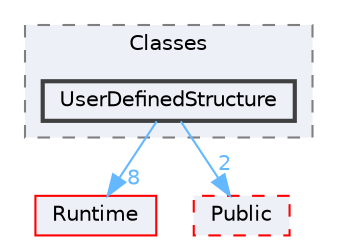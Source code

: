 digraph "UserDefinedStructure"
{
 // INTERACTIVE_SVG=YES
 // LATEX_PDF_SIZE
  bgcolor="transparent";
  edge [fontname=Helvetica,fontsize=10,labelfontname=Helvetica,labelfontsize=10];
  node [fontname=Helvetica,fontsize=10,shape=box,height=0.2,width=0.4];
  compound=true
  subgraph clusterdir_0d13eddcba6027e8ab9d61accf84dcff {
    graph [ bgcolor="#edf0f7", pencolor="grey50", label="Classes", fontname=Helvetica,fontsize=10 style="filled,dashed", URL="dir_0d13eddcba6027e8ab9d61accf84dcff.html",tooltip=""]
  dir_be02ccbd2177ad9caa955985461becd0 [label="UserDefinedStructure", fillcolor="#edf0f7", color="grey25", style="filled,bold", URL="dir_be02ccbd2177ad9caa955985461becd0.html",tooltip=""];
  }
  dir_7536b172fbd480bfd146a1b1acd6856b [label="Runtime", fillcolor="#edf0f7", color="red", style="filled", URL="dir_7536b172fbd480bfd146a1b1acd6856b.html",tooltip=""];
  dir_978a81d20f5a53c90067a06992956062 [label="Public", fillcolor="#edf0f7", color="red", style="filled,dashed", URL="dir_978a81d20f5a53c90067a06992956062.html",tooltip=""];
  dir_be02ccbd2177ad9caa955985461becd0->dir_7536b172fbd480bfd146a1b1acd6856b [headlabel="8", labeldistance=1.5 headhref="dir_001231_000984.html" href="dir_001231_000984.html" color="steelblue1" fontcolor="steelblue1"];
  dir_be02ccbd2177ad9caa955985461becd0->dir_978a81d20f5a53c90067a06992956062 [headlabel="2", labeldistance=1.5 headhref="dir_001231_000930.html" href="dir_001231_000930.html" color="steelblue1" fontcolor="steelblue1"];
}
